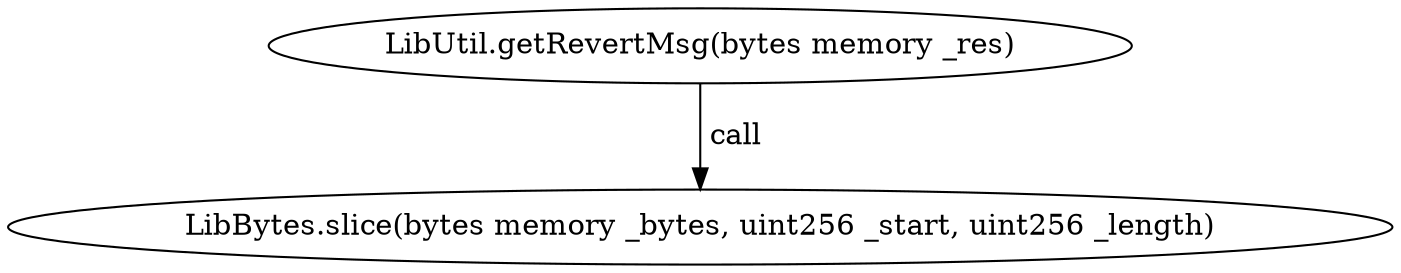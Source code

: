 digraph "" {
	graph [bb="0,0,559.03,124.8"];
	node [label="\N"];
	"LibUtil.getRevertMsg(bytes memory _res)"	 [height=0.5,
		pos="279.51,106.8",
		width=4.9028];
	"LibBytes.slice(bytes memory _bytes, uint256 _start, uint256 _length)"	 [height=0.5,
		pos="279.51,18",
		width=7.7643];
	"LibUtil.getRevertMsg(bytes memory _res)" -> "LibBytes.slice(bytes memory _bytes, uint256 _start, uint256 _length)" [key=call,
	label=" call",
	lp="291.37,62.4",
	pos="e,279.51,36.072 279.51,88.401 279.51,76.295 279.51,60.208 279.51,46.467"];
}
